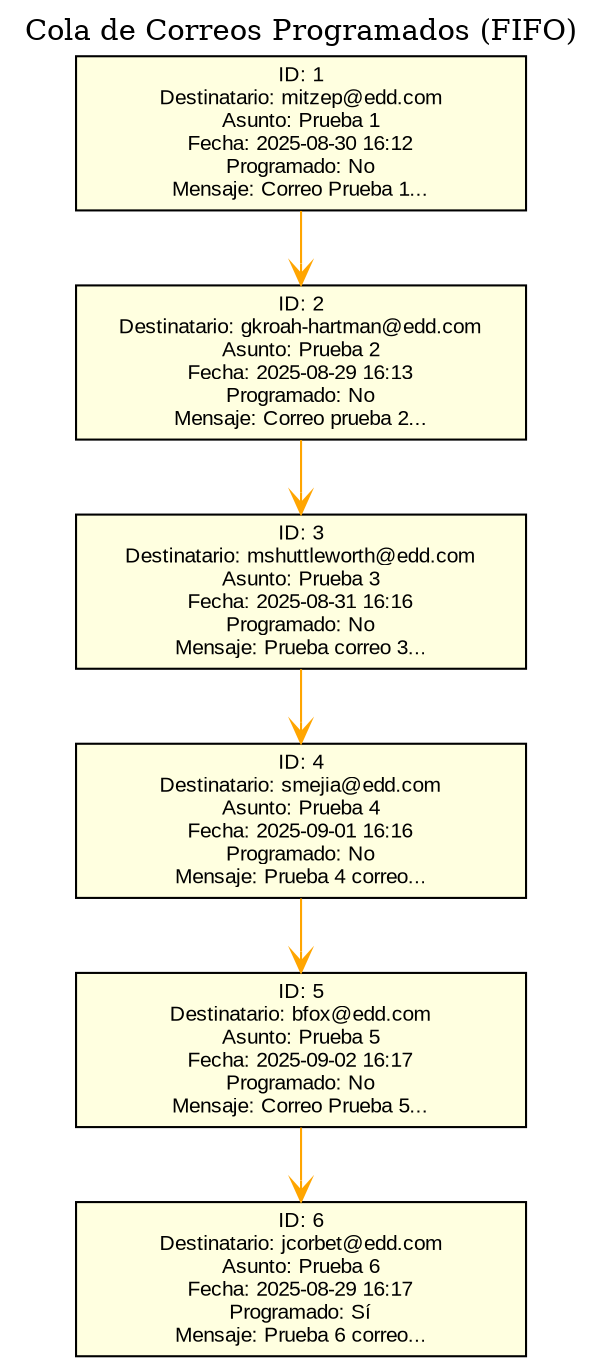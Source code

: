 digraph ColaCorreosProgramados {
  rankdir=TB;
  node [shape=box, style=filled, fillcolor=lightyellow, fontname=Arial, fontsize=10, width=3];
  edge [arrowhead=vee, color=orange];
  graph [bgcolor=transparent, label="Cola de Correos Programados (FIFO)", labelloc=top];

  node1 [label="ID: 1\nDestinatario: mitzep@edd.com\nAsunto: Prueba 1\nFecha: 2025-08-30 16:12\nProgramado: No\nMensaje: Correo Prueba 1..."];
  node2 [label="ID: 2\nDestinatario: gkroah-hartman@edd.com\nAsunto: Prueba 2\nFecha: 2025-08-29 16:13\nProgramado: No\nMensaje: Correo prueba 2..."];
  node3 [label="ID: 3\nDestinatario: mshuttleworth@edd.com\nAsunto: Prueba 3\nFecha: 2025-08-31 16:16\nProgramado: No\nMensaje: Prueba correo 3..."];
  node4 [label="ID: 4\nDestinatario: smejia@edd.com\nAsunto: Prueba 4\nFecha: 2025-09-01 16:16\nProgramado: No\nMensaje: Prueba 4 correo..."];
  node5 [label="ID: 5\nDestinatario: bfox@edd.com\nAsunto: Prueba 5\nFecha: 2025-09-02 16:17\nProgramado: No\nMensaje: Correo Prueba 5..."];
  node6 [label="ID: 6\nDestinatario: jcorbet@edd.com\nAsunto: Prueba 6\nFecha: 2025-08-29 16:17\nProgramado: Sí\nMensaje: Prueba 6 correo..."];

  node1 -> node2;
  node2 -> node3;
  node3 -> node4;
  node4 -> node5;
  node5 -> node6;
}
